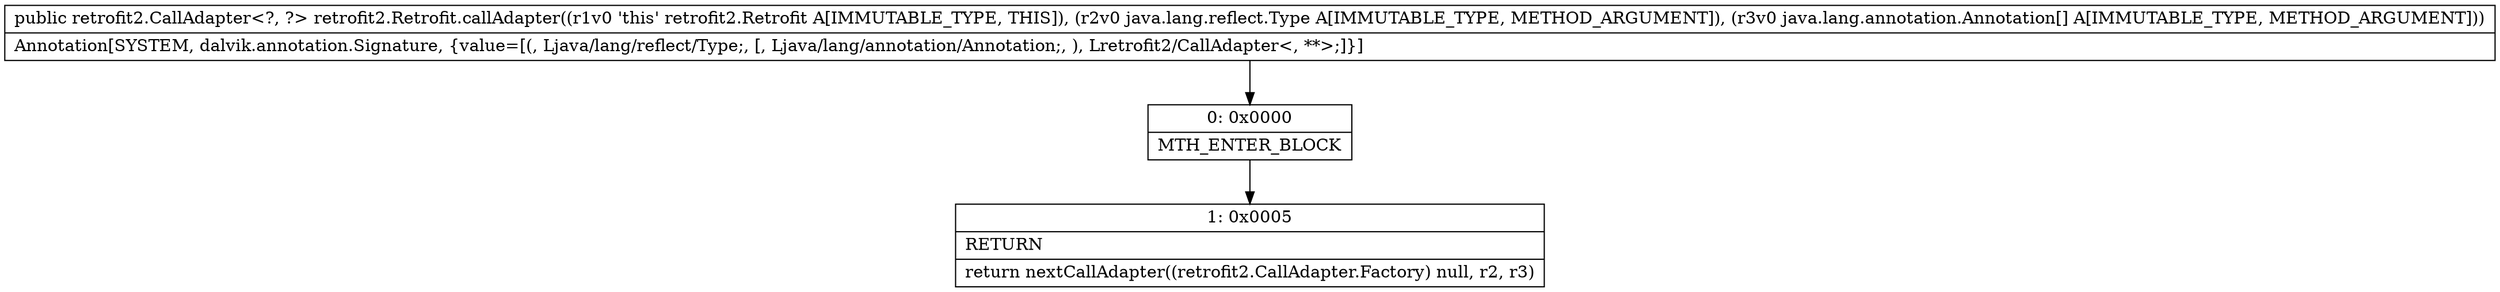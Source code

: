 digraph "CFG forretrofit2.Retrofit.callAdapter(Ljava\/lang\/reflect\/Type;[Ljava\/lang\/annotation\/Annotation;)Lretrofit2\/CallAdapter;" {
Node_0 [shape=record,label="{0\:\ 0x0000|MTH_ENTER_BLOCK\l}"];
Node_1 [shape=record,label="{1\:\ 0x0005|RETURN\l|return nextCallAdapter((retrofit2.CallAdapter.Factory) null, r2, r3)\l}"];
MethodNode[shape=record,label="{public retrofit2.CallAdapter\<?, ?\> retrofit2.Retrofit.callAdapter((r1v0 'this' retrofit2.Retrofit A[IMMUTABLE_TYPE, THIS]), (r2v0 java.lang.reflect.Type A[IMMUTABLE_TYPE, METHOD_ARGUMENT]), (r3v0 java.lang.annotation.Annotation[] A[IMMUTABLE_TYPE, METHOD_ARGUMENT]))  | Annotation[SYSTEM, dalvik.annotation.Signature, \{value=[(, Ljava\/lang\/reflect\/Type;, [, Ljava\/lang\/annotation\/Annotation;, ), Lretrofit2\/CallAdapter\<, **\>;]\}]\l}"];
MethodNode -> Node_0;
Node_0 -> Node_1;
}

